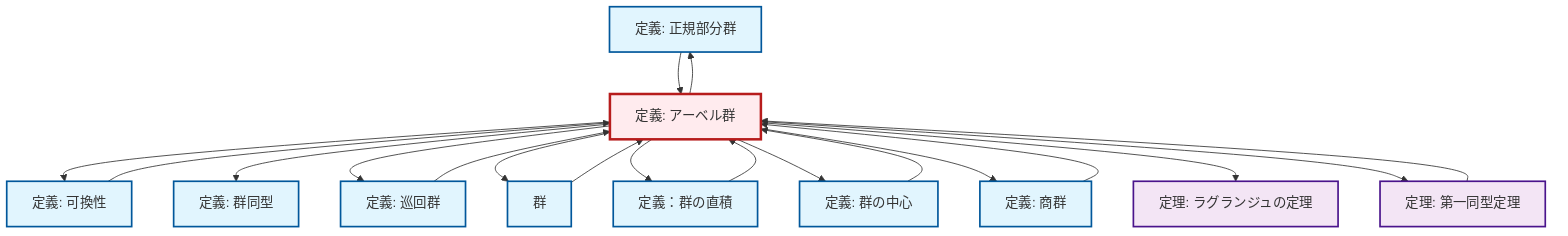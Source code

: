 graph TD
    classDef definition fill:#e1f5fe,stroke:#01579b,stroke-width:2px
    classDef theorem fill:#f3e5f5,stroke:#4a148c,stroke-width:2px
    classDef axiom fill:#fff3e0,stroke:#e65100,stroke-width:2px
    classDef example fill:#e8f5e9,stroke:#1b5e20,stroke-width:2px
    classDef current fill:#ffebee,stroke:#b71c1c,stroke-width:3px
    def-normal-subgroup["定義: 正規部分群"]:::definition
    def-commutativity["定義: 可換性"]:::definition
    thm-lagrange["定理: ラグランジュの定理"]:::theorem
    def-center-of-group["定義: 群の中心"]:::definition
    def-abelian-group["定義: アーベル群"]:::definition
    def-direct-product["定義：群の直積"]:::definition
    def-cyclic-group["定義: 巡回群"]:::definition
    def-isomorphism["定義: 群同型"]:::definition
    def-quotient-group["定義: 商群"]:::definition
    thm-first-isomorphism["定理: 第一同型定理"]:::theorem
    def-group["群"]:::definition
    def-abelian-group --> def-commutativity
    def-cyclic-group --> def-abelian-group
    def-direct-product --> def-abelian-group
    def-abelian-group --> def-isomorphism
    def-group --> def-abelian-group
    def-abelian-group --> def-cyclic-group
    def-quotient-group --> def-abelian-group
    def-center-of-group --> def-abelian-group
    def-abelian-group --> def-group
    def-abelian-group --> def-normal-subgroup
    def-abelian-group --> def-direct-product
    def-abelian-group --> def-center-of-group
    def-abelian-group --> def-quotient-group
    def-commutativity --> def-abelian-group
    thm-first-isomorphism --> def-abelian-group
    def-abelian-group --> thm-lagrange
    def-abelian-group --> thm-first-isomorphism
    def-normal-subgroup --> def-abelian-group
    class def-abelian-group current
